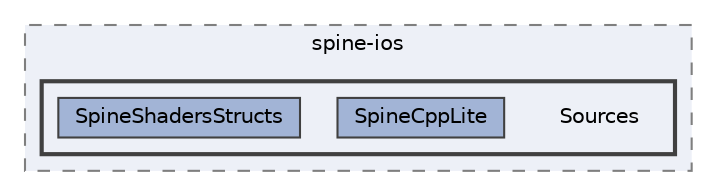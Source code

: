 digraph "external/spine-runtimes/spine-ios/Sources"
{
 // LATEX_PDF_SIZE
  bgcolor="transparent";
  edge [fontname=Helvetica,fontsize=10,labelfontname=Helvetica,labelfontsize=10];
  node [fontname=Helvetica,fontsize=10,shape=box,height=0.2,width=0.4];
  compound=true
  subgraph clusterdir_0243c8b45afe1b99680d89a3c76de70b {
    graph [ bgcolor="#edf0f7", pencolor="grey50", label="spine-ios", fontname=Helvetica,fontsize=10 style="filled,dashed", URL="dir_0243c8b45afe1b99680d89a3c76de70b.html",tooltip=""]
  subgraph clusterdir_4f1f9c7376b1b5dc4971bdf80929bcd9 {
    graph [ bgcolor="#edf0f7", pencolor="grey25", label="", fontname=Helvetica,fontsize=10 style="filled,bold", URL="dir_4f1f9c7376b1b5dc4971bdf80929bcd9.html",tooltip=""]
    dir_4f1f9c7376b1b5dc4971bdf80929bcd9 [shape=plaintext, label="Sources"];
  dir_00c26084e73594fcfeccc6d8a528192a [label="SpineCppLite", fillcolor="#a2b4d6", color="grey25", style="filled", URL="dir_00c26084e73594fcfeccc6d8a528192a.html",tooltip=""];
  dir_b9f0437f836f7d70d4f9e095bca1d189 [label="SpineShadersStructs", fillcolor="#a2b4d6", color="grey25", style="filled", URL="dir_b9f0437f836f7d70d4f9e095bca1d189.html",tooltip=""];
  }
  }
}
